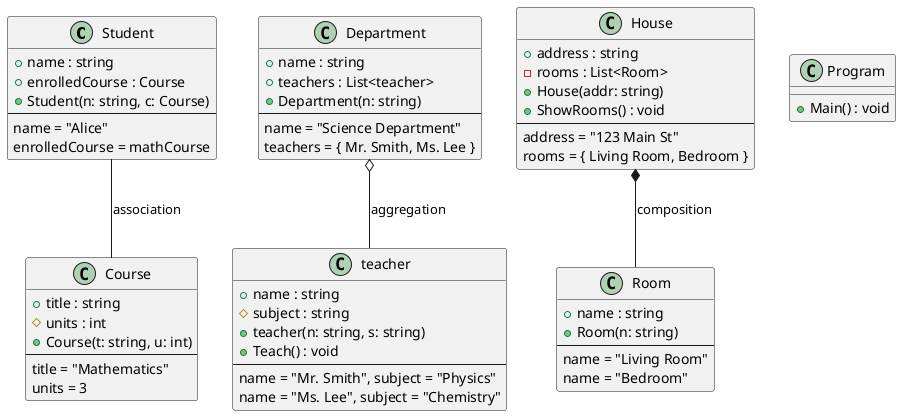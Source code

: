 @startuml

class Student {
  +name : string
  +enrolledCourse : Course
  +Student(n: string, c: Course)
  --
  name = "Alice"
  enrolledCourse = mathCourse
}

class Course {
  +title : string
  #units : int
  +Course(t: string, u: int)
  --
  title = "Mathematics"
  units = 3
}

class Department {
  +name : string
  +teachers : List<teacher>
  +Department(n: string)
  --
  name = "Science Department"
  teachers = { Mr. Smith, Ms. Lee }
}

class teacher {
  +name : string
  #subject : string
  +teacher(n: string, s: string)
  +Teach() : void
  --
  name = "Mr. Smith", subject = "Physics"
  name = "Ms. Lee", subject = "Chemistry"
}

class House {
  +address : string
  -rooms : List<Room>
  +House(addr: string)
  +ShowRooms() : void
  --
  address = "123 Main St"
  rooms = { Living Room, Bedroom }
}

class Room {
  +name : string
  +Room(n: string)
  --
  name = "Living Room"
  name = "Bedroom"
}

class Program {
  +Main() : void
}


Student -- Course : association
Department o-- teacher : aggregation
House *-- Room : composition


@enduml
